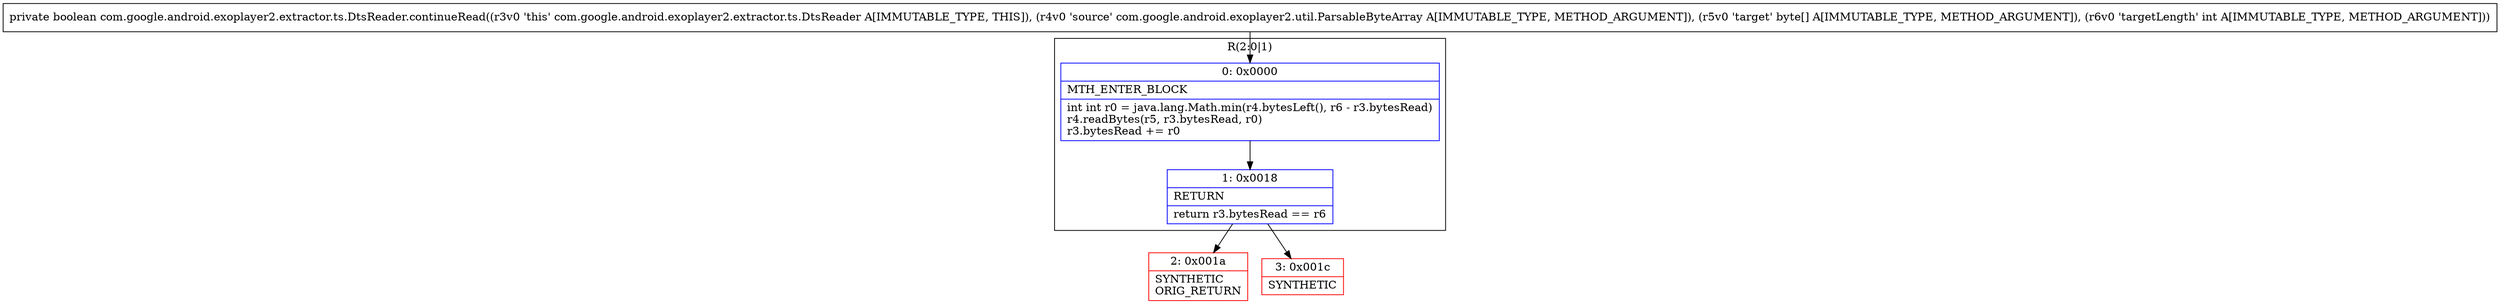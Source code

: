 digraph "CFG forcom.google.android.exoplayer2.extractor.ts.DtsReader.continueRead(Lcom\/google\/android\/exoplayer2\/util\/ParsableByteArray;[BI)Z" {
subgraph cluster_Region_244005304 {
label = "R(2:0|1)";
node [shape=record,color=blue];
Node_0 [shape=record,label="{0\:\ 0x0000|MTH_ENTER_BLOCK\l|int int r0 = java.lang.Math.min(r4.bytesLeft(), r6 \- r3.bytesRead)\lr4.readBytes(r5, r3.bytesRead, r0)\lr3.bytesRead += r0\l}"];
Node_1 [shape=record,label="{1\:\ 0x0018|RETURN\l|return r3.bytesRead == r6\l}"];
}
Node_2 [shape=record,color=red,label="{2\:\ 0x001a|SYNTHETIC\lORIG_RETURN\l}"];
Node_3 [shape=record,color=red,label="{3\:\ 0x001c|SYNTHETIC\l}"];
MethodNode[shape=record,label="{private boolean com.google.android.exoplayer2.extractor.ts.DtsReader.continueRead((r3v0 'this' com.google.android.exoplayer2.extractor.ts.DtsReader A[IMMUTABLE_TYPE, THIS]), (r4v0 'source' com.google.android.exoplayer2.util.ParsableByteArray A[IMMUTABLE_TYPE, METHOD_ARGUMENT]), (r5v0 'target' byte[] A[IMMUTABLE_TYPE, METHOD_ARGUMENT]), (r6v0 'targetLength' int A[IMMUTABLE_TYPE, METHOD_ARGUMENT])) }"];
MethodNode -> Node_0;
Node_0 -> Node_1;
Node_1 -> Node_2;
Node_1 -> Node_3;
}


